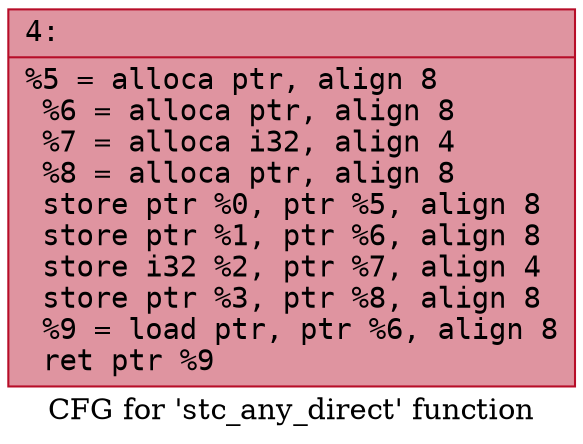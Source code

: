 digraph "CFG for 'stc_any_direct' function" {
	label="CFG for 'stc_any_direct' function";

	Node0x6000016a0460 [shape=record,color="#b70d28ff", style=filled, fillcolor="#b70d2870" fontname="Courier",label="{4:\l|  %5 = alloca ptr, align 8\l  %6 = alloca ptr, align 8\l  %7 = alloca i32, align 4\l  %8 = alloca ptr, align 8\l  store ptr %0, ptr %5, align 8\l  store ptr %1, ptr %6, align 8\l  store i32 %2, ptr %7, align 4\l  store ptr %3, ptr %8, align 8\l  %9 = load ptr, ptr %6, align 8\l  ret ptr %9\l}"];
}
